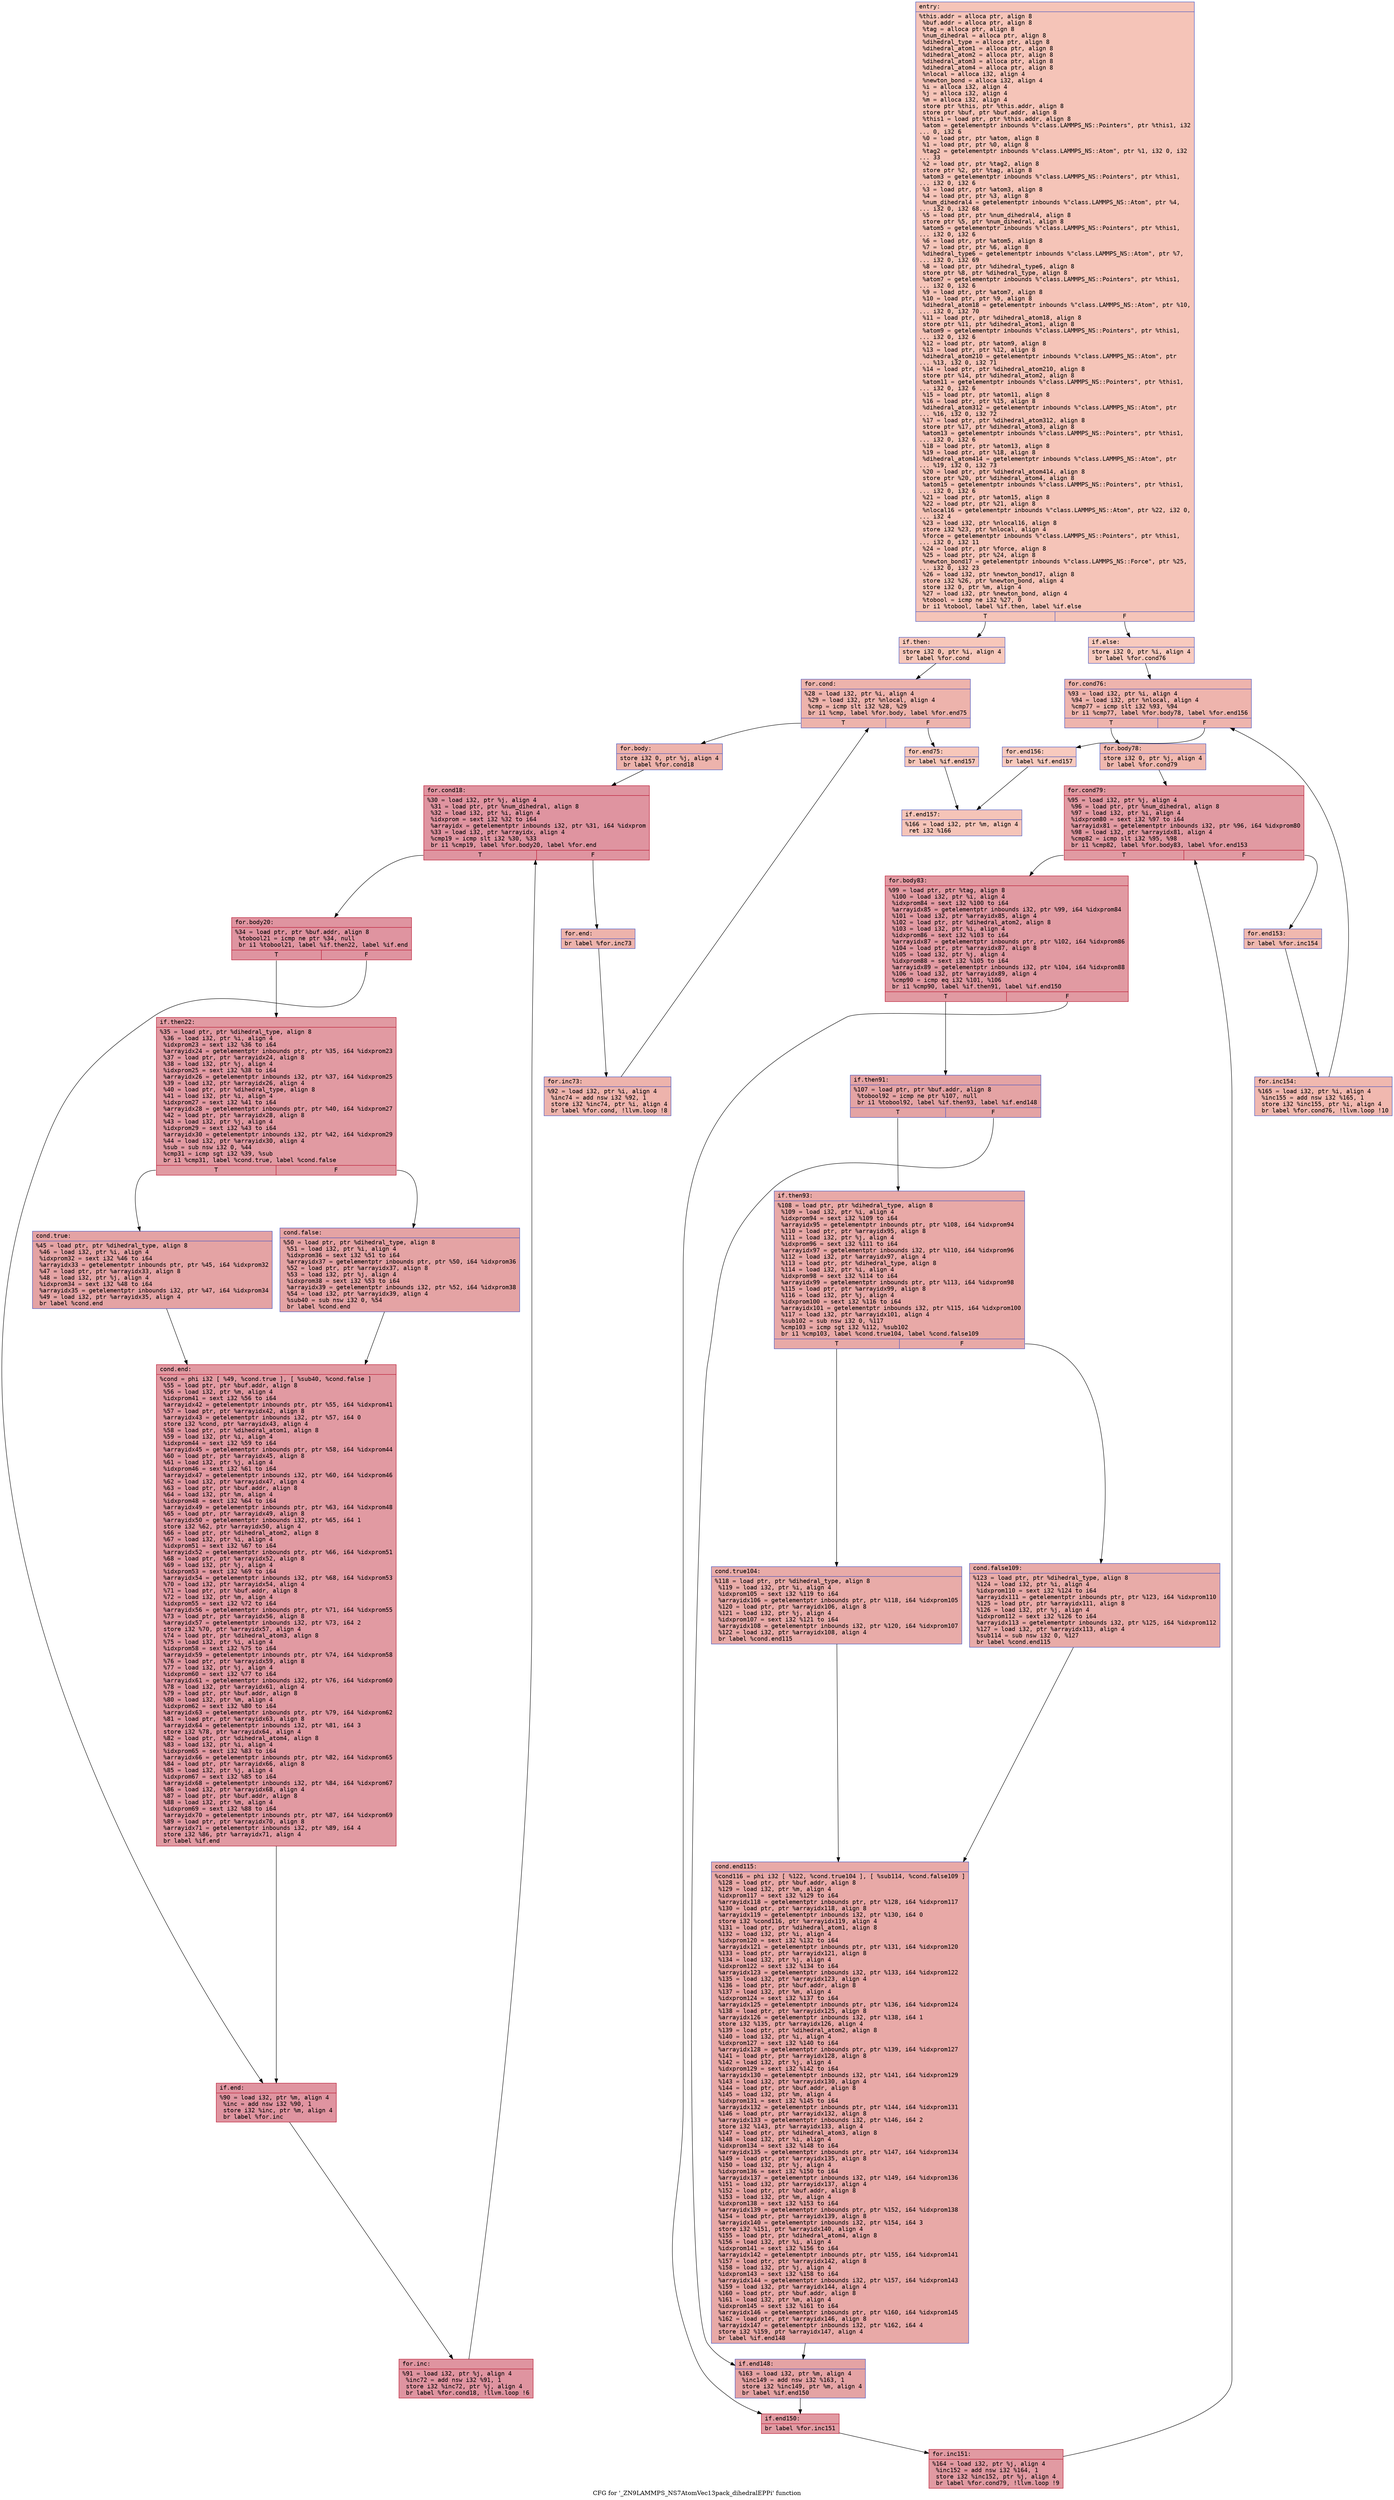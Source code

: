 digraph "CFG for '_ZN9LAMMPS_NS7AtomVec13pack_dihedralEPPi' function" {
	label="CFG for '_ZN9LAMMPS_NS7AtomVec13pack_dihedralEPPi' function";

	Node0x56285abc9740 [shape=record,color="#3d50c3ff", style=filled, fillcolor="#e97a5f70" fontname="Courier",label="{entry:\l|  %this.addr = alloca ptr, align 8\l  %buf.addr = alloca ptr, align 8\l  %tag = alloca ptr, align 8\l  %num_dihedral = alloca ptr, align 8\l  %dihedral_type = alloca ptr, align 8\l  %dihedral_atom1 = alloca ptr, align 8\l  %dihedral_atom2 = alloca ptr, align 8\l  %dihedral_atom3 = alloca ptr, align 8\l  %dihedral_atom4 = alloca ptr, align 8\l  %nlocal = alloca i32, align 4\l  %newton_bond = alloca i32, align 4\l  %i = alloca i32, align 4\l  %j = alloca i32, align 4\l  %m = alloca i32, align 4\l  store ptr %this, ptr %this.addr, align 8\l  store ptr %buf, ptr %buf.addr, align 8\l  %this1 = load ptr, ptr %this.addr, align 8\l  %atom = getelementptr inbounds %\"class.LAMMPS_NS::Pointers\", ptr %this1, i32\l... 0, i32 6\l  %0 = load ptr, ptr %atom, align 8\l  %1 = load ptr, ptr %0, align 8\l  %tag2 = getelementptr inbounds %\"class.LAMMPS_NS::Atom\", ptr %1, i32 0, i32\l... 33\l  %2 = load ptr, ptr %tag2, align 8\l  store ptr %2, ptr %tag, align 8\l  %atom3 = getelementptr inbounds %\"class.LAMMPS_NS::Pointers\", ptr %this1,\l... i32 0, i32 6\l  %3 = load ptr, ptr %atom3, align 8\l  %4 = load ptr, ptr %3, align 8\l  %num_dihedral4 = getelementptr inbounds %\"class.LAMMPS_NS::Atom\", ptr %4,\l... i32 0, i32 68\l  %5 = load ptr, ptr %num_dihedral4, align 8\l  store ptr %5, ptr %num_dihedral, align 8\l  %atom5 = getelementptr inbounds %\"class.LAMMPS_NS::Pointers\", ptr %this1,\l... i32 0, i32 6\l  %6 = load ptr, ptr %atom5, align 8\l  %7 = load ptr, ptr %6, align 8\l  %dihedral_type6 = getelementptr inbounds %\"class.LAMMPS_NS::Atom\", ptr %7,\l... i32 0, i32 69\l  %8 = load ptr, ptr %dihedral_type6, align 8\l  store ptr %8, ptr %dihedral_type, align 8\l  %atom7 = getelementptr inbounds %\"class.LAMMPS_NS::Pointers\", ptr %this1,\l... i32 0, i32 6\l  %9 = load ptr, ptr %atom7, align 8\l  %10 = load ptr, ptr %9, align 8\l  %dihedral_atom18 = getelementptr inbounds %\"class.LAMMPS_NS::Atom\", ptr %10,\l... i32 0, i32 70\l  %11 = load ptr, ptr %dihedral_atom18, align 8\l  store ptr %11, ptr %dihedral_atom1, align 8\l  %atom9 = getelementptr inbounds %\"class.LAMMPS_NS::Pointers\", ptr %this1,\l... i32 0, i32 6\l  %12 = load ptr, ptr %atom9, align 8\l  %13 = load ptr, ptr %12, align 8\l  %dihedral_atom210 = getelementptr inbounds %\"class.LAMMPS_NS::Atom\", ptr\l... %13, i32 0, i32 71\l  %14 = load ptr, ptr %dihedral_atom210, align 8\l  store ptr %14, ptr %dihedral_atom2, align 8\l  %atom11 = getelementptr inbounds %\"class.LAMMPS_NS::Pointers\", ptr %this1,\l... i32 0, i32 6\l  %15 = load ptr, ptr %atom11, align 8\l  %16 = load ptr, ptr %15, align 8\l  %dihedral_atom312 = getelementptr inbounds %\"class.LAMMPS_NS::Atom\", ptr\l... %16, i32 0, i32 72\l  %17 = load ptr, ptr %dihedral_atom312, align 8\l  store ptr %17, ptr %dihedral_atom3, align 8\l  %atom13 = getelementptr inbounds %\"class.LAMMPS_NS::Pointers\", ptr %this1,\l... i32 0, i32 6\l  %18 = load ptr, ptr %atom13, align 8\l  %19 = load ptr, ptr %18, align 8\l  %dihedral_atom414 = getelementptr inbounds %\"class.LAMMPS_NS::Atom\", ptr\l... %19, i32 0, i32 73\l  %20 = load ptr, ptr %dihedral_atom414, align 8\l  store ptr %20, ptr %dihedral_atom4, align 8\l  %atom15 = getelementptr inbounds %\"class.LAMMPS_NS::Pointers\", ptr %this1,\l... i32 0, i32 6\l  %21 = load ptr, ptr %atom15, align 8\l  %22 = load ptr, ptr %21, align 8\l  %nlocal16 = getelementptr inbounds %\"class.LAMMPS_NS::Atom\", ptr %22, i32 0,\l... i32 4\l  %23 = load i32, ptr %nlocal16, align 8\l  store i32 %23, ptr %nlocal, align 4\l  %force = getelementptr inbounds %\"class.LAMMPS_NS::Pointers\", ptr %this1,\l... i32 0, i32 11\l  %24 = load ptr, ptr %force, align 8\l  %25 = load ptr, ptr %24, align 8\l  %newton_bond17 = getelementptr inbounds %\"class.LAMMPS_NS::Force\", ptr %25,\l... i32 0, i32 23\l  %26 = load i32, ptr %newton_bond17, align 8\l  store i32 %26, ptr %newton_bond, align 4\l  store i32 0, ptr %m, align 4\l  %27 = load i32, ptr %newton_bond, align 4\l  %tobool = icmp ne i32 %27, 0\l  br i1 %tobool, label %if.then, label %if.else\l|{<s0>T|<s1>F}}"];
	Node0x56285abc9740:s0 -> Node0x56285abcf040[tooltip="entry -> if.then\nProbability 62.50%" ];
	Node0x56285abc9740:s1 -> Node0x56285abcf0b0[tooltip="entry -> if.else\nProbability 37.50%" ];
	Node0x56285abcf040 [shape=record,color="#3d50c3ff", style=filled, fillcolor="#ec7f6370" fontname="Courier",label="{if.then:\l|  store i32 0, ptr %i, align 4\l  br label %for.cond\l}"];
	Node0x56285abcf040 -> Node0x56285abcf270[tooltip="if.then -> for.cond\nProbability 100.00%" ];
	Node0x56285abcf270 [shape=record,color="#3d50c3ff", style=filled, fillcolor="#d6524470" fontname="Courier",label="{for.cond:\l|  %28 = load i32, ptr %i, align 4\l  %29 = load i32, ptr %nlocal, align 4\l  %cmp = icmp slt i32 %28, %29\l  br i1 %cmp, label %for.body, label %for.end75\l|{<s0>T|<s1>F}}"];
	Node0x56285abcf270:s0 -> Node0x56285abcf4e0[tooltip="for.cond -> for.body\nProbability 96.88%" ];
	Node0x56285abcf270:s1 -> Node0x56285abcf560[tooltip="for.cond -> for.end75\nProbability 3.12%" ];
	Node0x56285abcf4e0 [shape=record,color="#3d50c3ff", style=filled, fillcolor="#d6524470" fontname="Courier",label="{for.body:\l|  store i32 0, ptr %j, align 4\l  br label %for.cond18\l}"];
	Node0x56285abcf4e0 -> Node0x56285abcf730[tooltip="for.body -> for.cond18\nProbability 100.00%" ];
	Node0x56285abcf730 [shape=record,color="#b70d28ff", style=filled, fillcolor="#b70d2870" fontname="Courier",label="{for.cond18:\l|  %30 = load i32, ptr %j, align 4\l  %31 = load ptr, ptr %num_dihedral, align 8\l  %32 = load i32, ptr %i, align 4\l  %idxprom = sext i32 %32 to i64\l  %arrayidx = getelementptr inbounds i32, ptr %31, i64 %idxprom\l  %33 = load i32, ptr %arrayidx, align 4\l  %cmp19 = icmp slt i32 %30, %33\l  br i1 %cmp19, label %for.body20, label %for.end\l|{<s0>T|<s1>F}}"];
	Node0x56285abcf730:s0 -> Node0x56285abcfc30[tooltip="for.cond18 -> for.body20\nProbability 96.88%" ];
	Node0x56285abcf730:s1 -> Node0x56285abcfcb0[tooltip="for.cond18 -> for.end\nProbability 3.12%" ];
	Node0x56285abcfc30 [shape=record,color="#b70d28ff", style=filled, fillcolor="#b70d2870" fontname="Courier",label="{for.body20:\l|  %34 = load ptr, ptr %buf.addr, align 8\l  %tobool21 = icmp ne ptr %34, null\l  br i1 %tobool21, label %if.then22, label %if.end\l|{<s0>T|<s1>F}}"];
	Node0x56285abcfc30:s0 -> Node0x56285abcd7f0[tooltip="for.body20 -> if.then22\nProbability 62.50%" ];
	Node0x56285abcfc30:s1 -> Node0x56285abcd870[tooltip="for.body20 -> if.end\nProbability 37.50%" ];
	Node0x56285abcd7f0 [shape=record,color="#b70d28ff", style=filled, fillcolor="#bb1b2c70" fontname="Courier",label="{if.then22:\l|  %35 = load ptr, ptr %dihedral_type, align 8\l  %36 = load i32, ptr %i, align 4\l  %idxprom23 = sext i32 %36 to i64\l  %arrayidx24 = getelementptr inbounds ptr, ptr %35, i64 %idxprom23\l  %37 = load ptr, ptr %arrayidx24, align 8\l  %38 = load i32, ptr %j, align 4\l  %idxprom25 = sext i32 %38 to i64\l  %arrayidx26 = getelementptr inbounds i32, ptr %37, i64 %idxprom25\l  %39 = load i32, ptr %arrayidx26, align 4\l  %40 = load ptr, ptr %dihedral_type, align 8\l  %41 = load i32, ptr %i, align 4\l  %idxprom27 = sext i32 %41 to i64\l  %arrayidx28 = getelementptr inbounds ptr, ptr %40, i64 %idxprom27\l  %42 = load ptr, ptr %arrayidx28, align 8\l  %43 = load i32, ptr %j, align 4\l  %idxprom29 = sext i32 %43 to i64\l  %arrayidx30 = getelementptr inbounds i32, ptr %42, i64 %idxprom29\l  %44 = load i32, ptr %arrayidx30, align 4\l  %sub = sub nsw i32 0, %44\l  %cmp31 = icmp sgt i32 %39, %sub\l  br i1 %cmp31, label %cond.true, label %cond.false\l|{<s0>T|<s1>F}}"];
	Node0x56285abcd7f0:s0 -> Node0x56285abd1040[tooltip="if.then22 -> cond.true\nProbability 50.00%" ];
	Node0x56285abcd7f0:s1 -> Node0x56285abd10c0[tooltip="if.then22 -> cond.false\nProbability 50.00%" ];
	Node0x56285abd1040 [shape=record,color="#3d50c3ff", style=filled, fillcolor="#c32e3170" fontname="Courier",label="{cond.true:\l|  %45 = load ptr, ptr %dihedral_type, align 8\l  %46 = load i32, ptr %i, align 4\l  %idxprom32 = sext i32 %46 to i64\l  %arrayidx33 = getelementptr inbounds ptr, ptr %45, i64 %idxprom32\l  %47 = load ptr, ptr %arrayidx33, align 8\l  %48 = load i32, ptr %j, align 4\l  %idxprom34 = sext i32 %48 to i64\l  %arrayidx35 = getelementptr inbounds i32, ptr %47, i64 %idxprom34\l  %49 = load i32, ptr %arrayidx35, align 4\l  br label %cond.end\l}"];
	Node0x56285abd1040 -> Node0x56285abd1fc0[tooltip="cond.true -> cond.end\nProbability 100.00%" ];
	Node0x56285abd10c0 [shape=record,color="#3d50c3ff", style=filled, fillcolor="#c32e3170" fontname="Courier",label="{cond.false:\l|  %50 = load ptr, ptr %dihedral_type, align 8\l  %51 = load i32, ptr %i, align 4\l  %idxprom36 = sext i32 %51 to i64\l  %arrayidx37 = getelementptr inbounds ptr, ptr %50, i64 %idxprom36\l  %52 = load ptr, ptr %arrayidx37, align 8\l  %53 = load i32, ptr %j, align 4\l  %idxprom38 = sext i32 %53 to i64\l  %arrayidx39 = getelementptr inbounds i32, ptr %52, i64 %idxprom38\l  %54 = load i32, ptr %arrayidx39, align 4\l  %sub40 = sub nsw i32 0, %54\l  br label %cond.end\l}"];
	Node0x56285abd10c0 -> Node0x56285abd1fc0[tooltip="cond.false -> cond.end\nProbability 100.00%" ];
	Node0x56285abd1fc0 [shape=record,color="#b70d28ff", style=filled, fillcolor="#bb1b2c70" fontname="Courier",label="{cond.end:\l|  %cond = phi i32 [ %49, %cond.true ], [ %sub40, %cond.false ]\l  %55 = load ptr, ptr %buf.addr, align 8\l  %56 = load i32, ptr %m, align 4\l  %idxprom41 = sext i32 %56 to i64\l  %arrayidx42 = getelementptr inbounds ptr, ptr %55, i64 %idxprom41\l  %57 = load ptr, ptr %arrayidx42, align 8\l  %arrayidx43 = getelementptr inbounds i32, ptr %57, i64 0\l  store i32 %cond, ptr %arrayidx43, align 4\l  %58 = load ptr, ptr %dihedral_atom1, align 8\l  %59 = load i32, ptr %i, align 4\l  %idxprom44 = sext i32 %59 to i64\l  %arrayidx45 = getelementptr inbounds ptr, ptr %58, i64 %idxprom44\l  %60 = load ptr, ptr %arrayidx45, align 8\l  %61 = load i32, ptr %j, align 4\l  %idxprom46 = sext i32 %61 to i64\l  %arrayidx47 = getelementptr inbounds i32, ptr %60, i64 %idxprom46\l  %62 = load i32, ptr %arrayidx47, align 4\l  %63 = load ptr, ptr %buf.addr, align 8\l  %64 = load i32, ptr %m, align 4\l  %idxprom48 = sext i32 %64 to i64\l  %arrayidx49 = getelementptr inbounds ptr, ptr %63, i64 %idxprom48\l  %65 = load ptr, ptr %arrayidx49, align 8\l  %arrayidx50 = getelementptr inbounds i32, ptr %65, i64 1\l  store i32 %62, ptr %arrayidx50, align 4\l  %66 = load ptr, ptr %dihedral_atom2, align 8\l  %67 = load i32, ptr %i, align 4\l  %idxprom51 = sext i32 %67 to i64\l  %arrayidx52 = getelementptr inbounds ptr, ptr %66, i64 %idxprom51\l  %68 = load ptr, ptr %arrayidx52, align 8\l  %69 = load i32, ptr %j, align 4\l  %idxprom53 = sext i32 %69 to i64\l  %arrayidx54 = getelementptr inbounds i32, ptr %68, i64 %idxprom53\l  %70 = load i32, ptr %arrayidx54, align 4\l  %71 = load ptr, ptr %buf.addr, align 8\l  %72 = load i32, ptr %m, align 4\l  %idxprom55 = sext i32 %72 to i64\l  %arrayidx56 = getelementptr inbounds ptr, ptr %71, i64 %idxprom55\l  %73 = load ptr, ptr %arrayidx56, align 8\l  %arrayidx57 = getelementptr inbounds i32, ptr %73, i64 2\l  store i32 %70, ptr %arrayidx57, align 4\l  %74 = load ptr, ptr %dihedral_atom3, align 8\l  %75 = load i32, ptr %i, align 4\l  %idxprom58 = sext i32 %75 to i64\l  %arrayidx59 = getelementptr inbounds ptr, ptr %74, i64 %idxprom58\l  %76 = load ptr, ptr %arrayidx59, align 8\l  %77 = load i32, ptr %j, align 4\l  %idxprom60 = sext i32 %77 to i64\l  %arrayidx61 = getelementptr inbounds i32, ptr %76, i64 %idxprom60\l  %78 = load i32, ptr %arrayidx61, align 4\l  %79 = load ptr, ptr %buf.addr, align 8\l  %80 = load i32, ptr %m, align 4\l  %idxprom62 = sext i32 %80 to i64\l  %arrayidx63 = getelementptr inbounds ptr, ptr %79, i64 %idxprom62\l  %81 = load ptr, ptr %arrayidx63, align 8\l  %arrayidx64 = getelementptr inbounds i32, ptr %81, i64 3\l  store i32 %78, ptr %arrayidx64, align 4\l  %82 = load ptr, ptr %dihedral_atom4, align 8\l  %83 = load i32, ptr %i, align 4\l  %idxprom65 = sext i32 %83 to i64\l  %arrayidx66 = getelementptr inbounds ptr, ptr %82, i64 %idxprom65\l  %84 = load ptr, ptr %arrayidx66, align 8\l  %85 = load i32, ptr %j, align 4\l  %idxprom67 = sext i32 %85 to i64\l  %arrayidx68 = getelementptr inbounds i32, ptr %84, i64 %idxprom67\l  %86 = load i32, ptr %arrayidx68, align 4\l  %87 = load ptr, ptr %buf.addr, align 8\l  %88 = load i32, ptr %m, align 4\l  %idxprom69 = sext i32 %88 to i64\l  %arrayidx70 = getelementptr inbounds ptr, ptr %87, i64 %idxprom69\l  %89 = load ptr, ptr %arrayidx70, align 8\l  %arrayidx71 = getelementptr inbounds i32, ptr %89, i64 4\l  store i32 %86, ptr %arrayidx71, align 4\l  br label %if.end\l}"];
	Node0x56285abd1fc0 -> Node0x56285abcd870[tooltip="cond.end -> if.end\nProbability 100.00%" ];
	Node0x56285abcd870 [shape=record,color="#b70d28ff", style=filled, fillcolor="#b70d2870" fontname="Courier",label="{if.end:\l|  %90 = load i32, ptr %m, align 4\l  %inc = add nsw i32 %90, 1\l  store i32 %inc, ptr %m, align 4\l  br label %for.inc\l}"];
	Node0x56285abcd870 -> Node0x56285abd5af0[tooltip="if.end -> for.inc\nProbability 100.00%" ];
	Node0x56285abd5af0 [shape=record,color="#b70d28ff", style=filled, fillcolor="#b70d2870" fontname="Courier",label="{for.inc:\l|  %91 = load i32, ptr %j, align 4\l  %inc72 = add nsw i32 %91, 1\l  store i32 %inc72, ptr %j, align 4\l  br label %for.cond18, !llvm.loop !6\l}"];
	Node0x56285abd5af0 -> Node0x56285abcf730[tooltip="for.inc -> for.cond18\nProbability 100.00%" ];
	Node0x56285abcfcb0 [shape=record,color="#3d50c3ff", style=filled, fillcolor="#d6524470" fontname="Courier",label="{for.end:\l|  br label %for.inc73\l}"];
	Node0x56285abcfcb0 -> Node0x56285abd5ee0[tooltip="for.end -> for.inc73\nProbability 100.00%" ];
	Node0x56285abd5ee0 [shape=record,color="#3d50c3ff", style=filled, fillcolor="#d6524470" fontname="Courier",label="{for.inc73:\l|  %92 = load i32, ptr %i, align 4\l  %inc74 = add nsw i32 %92, 1\l  store i32 %inc74, ptr %i, align 4\l  br label %for.cond, !llvm.loop !8\l}"];
	Node0x56285abd5ee0 -> Node0x56285abcf270[tooltip="for.inc73 -> for.cond\nProbability 100.00%" ];
	Node0x56285abcf560 [shape=record,color="#3d50c3ff", style=filled, fillcolor="#ec7f6370" fontname="Courier",label="{for.end75:\l|  br label %if.end157\l}"];
	Node0x56285abcf560 -> Node0x56285abd6360[tooltip="for.end75 -> if.end157\nProbability 100.00%" ];
	Node0x56285abcf0b0 [shape=record,color="#3d50c3ff", style=filled, fillcolor="#ef886b70" fontname="Courier",label="{if.else:\l|  store i32 0, ptr %i, align 4\l  br label %for.cond76\l}"];
	Node0x56285abcf0b0 -> Node0x56285abd64f0[tooltip="if.else -> for.cond76\nProbability 100.00%" ];
	Node0x56285abd64f0 [shape=record,color="#3d50c3ff", style=filled, fillcolor="#d8564670" fontname="Courier",label="{for.cond76:\l|  %93 = load i32, ptr %i, align 4\l  %94 = load i32, ptr %nlocal, align 4\l  %cmp77 = icmp slt i32 %93, %94\l  br i1 %cmp77, label %for.body78, label %for.end156\l|{<s0>T|<s1>F}}"];
	Node0x56285abd64f0:s0 -> Node0x56285abd6790[tooltip="for.cond76 -> for.body78\nProbability 96.88%" ];
	Node0x56285abd64f0:s1 -> Node0x56285abd6810[tooltip="for.cond76 -> for.end156\nProbability 3.12%" ];
	Node0x56285abd6790 [shape=record,color="#3d50c3ff", style=filled, fillcolor="#dc5d4a70" fontname="Courier",label="{for.body78:\l|  store i32 0, ptr %j, align 4\l  br label %for.cond79\l}"];
	Node0x56285abd6790 -> Node0x56285abd69e0[tooltip="for.body78 -> for.cond79\nProbability 100.00%" ];
	Node0x56285abd69e0 [shape=record,color="#b70d28ff", style=filled, fillcolor="#bb1b2c70" fontname="Courier",label="{for.cond79:\l|  %95 = load i32, ptr %j, align 4\l  %96 = load ptr, ptr %num_dihedral, align 8\l  %97 = load i32, ptr %i, align 4\l  %idxprom80 = sext i32 %97 to i64\l  %arrayidx81 = getelementptr inbounds i32, ptr %96, i64 %idxprom80\l  %98 = load i32, ptr %arrayidx81, align 4\l  %cmp82 = icmp slt i32 %95, %98\l  br i1 %cmp82, label %for.body83, label %for.end153\l|{<s0>T|<s1>F}}"];
	Node0x56285abd69e0:s0 -> Node0x56285abd18e0[tooltip="for.cond79 -> for.body83\nProbability 96.88%" ];
	Node0x56285abd69e0:s1 -> Node0x56285abd1960[tooltip="for.cond79 -> for.end153\nProbability 3.12%" ];
	Node0x56285abd18e0 [shape=record,color="#b70d28ff", style=filled, fillcolor="#bb1b2c70" fontname="Courier",label="{for.body83:\l|  %99 = load ptr, ptr %tag, align 8\l  %100 = load i32, ptr %i, align 4\l  %idxprom84 = sext i32 %100 to i64\l  %arrayidx85 = getelementptr inbounds i32, ptr %99, i64 %idxprom84\l  %101 = load i32, ptr %arrayidx85, align 4\l  %102 = load ptr, ptr %dihedral_atom2, align 8\l  %103 = load i32, ptr %i, align 4\l  %idxprom86 = sext i32 %103 to i64\l  %arrayidx87 = getelementptr inbounds ptr, ptr %102, i64 %idxprom86\l  %104 = load ptr, ptr %arrayidx87, align 8\l  %105 = load i32, ptr %j, align 4\l  %idxprom88 = sext i32 %105 to i64\l  %arrayidx89 = getelementptr inbounds i32, ptr %104, i64 %idxprom88\l  %106 = load i32, ptr %arrayidx89, align 4\l  %cmp90 = icmp eq i32 %101, %106\l  br i1 %cmp90, label %if.then91, label %if.end150\l|{<s0>T|<s1>F}}"];
	Node0x56285abd18e0:s0 -> Node0x56285abd81a0[tooltip="for.body83 -> if.then91\nProbability 50.00%" ];
	Node0x56285abd18e0:s1 -> Node0x56285abd8220[tooltip="for.body83 -> if.end150\nProbability 50.00%" ];
	Node0x56285abd81a0 [shape=record,color="#3d50c3ff", style=filled, fillcolor="#c32e3170" fontname="Courier",label="{if.then91:\l|  %107 = load ptr, ptr %buf.addr, align 8\l  %tobool92 = icmp ne ptr %107, null\l  br i1 %tobool92, label %if.then93, label %if.end148\l|{<s0>T|<s1>F}}"];
	Node0x56285abd81a0:s0 -> Node0x56285abd84f0[tooltip="if.then91 -> if.then93\nProbability 62.50%" ];
	Node0x56285abd81a0:s1 -> Node0x56285abd8570[tooltip="if.then91 -> if.end148\nProbability 37.50%" ];
	Node0x56285abd84f0 [shape=record,color="#3d50c3ff", style=filled, fillcolor="#ca3b3770" fontname="Courier",label="{if.then93:\l|  %108 = load ptr, ptr %dihedral_type, align 8\l  %109 = load i32, ptr %i, align 4\l  %idxprom94 = sext i32 %109 to i64\l  %arrayidx95 = getelementptr inbounds ptr, ptr %108, i64 %idxprom94\l  %110 = load ptr, ptr %arrayidx95, align 8\l  %111 = load i32, ptr %j, align 4\l  %idxprom96 = sext i32 %111 to i64\l  %arrayidx97 = getelementptr inbounds i32, ptr %110, i64 %idxprom96\l  %112 = load i32, ptr %arrayidx97, align 4\l  %113 = load ptr, ptr %dihedral_type, align 8\l  %114 = load i32, ptr %i, align 4\l  %idxprom98 = sext i32 %114 to i64\l  %arrayidx99 = getelementptr inbounds ptr, ptr %113, i64 %idxprom98\l  %115 = load ptr, ptr %arrayidx99, align 8\l  %116 = load i32, ptr %j, align 4\l  %idxprom100 = sext i32 %116 to i64\l  %arrayidx101 = getelementptr inbounds i32, ptr %115, i64 %idxprom100\l  %117 = load i32, ptr %arrayidx101, align 4\l  %sub102 = sub nsw i32 0, %117\l  %cmp103 = icmp sgt i32 %112, %sub102\l  br i1 %cmp103, label %cond.true104, label %cond.false109\l|{<s0>T|<s1>F}}"];
	Node0x56285abd84f0:s0 -> Node0x56285abd9320[tooltip="if.then93 -> cond.true104\nProbability 50.00%" ];
	Node0x56285abd84f0:s1 -> Node0x56285abd93a0[tooltip="if.then93 -> cond.false109\nProbability 50.00%" ];
	Node0x56285abd9320 [shape=record,color="#3d50c3ff", style=filled, fillcolor="#cc403a70" fontname="Courier",label="{cond.true104:\l|  %118 = load ptr, ptr %dihedral_type, align 8\l  %119 = load i32, ptr %i, align 4\l  %idxprom105 = sext i32 %119 to i64\l  %arrayidx106 = getelementptr inbounds ptr, ptr %118, i64 %idxprom105\l  %120 = load ptr, ptr %arrayidx106, align 8\l  %121 = load i32, ptr %j, align 4\l  %idxprom107 = sext i32 %121 to i64\l  %arrayidx108 = getelementptr inbounds i32, ptr %120, i64 %idxprom107\l  %122 = load i32, ptr %arrayidx108, align 4\l  br label %cond.end115\l}"];
	Node0x56285abd9320 -> Node0x56285abd9a90[tooltip="cond.true104 -> cond.end115\nProbability 100.00%" ];
	Node0x56285abd93a0 [shape=record,color="#3d50c3ff", style=filled, fillcolor="#cc403a70" fontname="Courier",label="{cond.false109:\l|  %123 = load ptr, ptr %dihedral_type, align 8\l  %124 = load i32, ptr %i, align 4\l  %idxprom110 = sext i32 %124 to i64\l  %arrayidx111 = getelementptr inbounds ptr, ptr %123, i64 %idxprom110\l  %125 = load ptr, ptr %arrayidx111, align 8\l  %126 = load i32, ptr %j, align 4\l  %idxprom112 = sext i32 %126 to i64\l  %arrayidx113 = getelementptr inbounds i32, ptr %125, i64 %idxprom112\l  %127 = load i32, ptr %arrayidx113, align 4\l  %sub114 = sub nsw i32 0, %127\l  br label %cond.end115\l}"];
	Node0x56285abd93a0 -> Node0x56285abd9a90[tooltip="cond.false109 -> cond.end115\nProbability 100.00%" ];
	Node0x56285abd9a90 [shape=record,color="#3d50c3ff", style=filled, fillcolor="#ca3b3770" fontname="Courier",label="{cond.end115:\l|  %cond116 = phi i32 [ %122, %cond.true104 ], [ %sub114, %cond.false109 ]\l  %128 = load ptr, ptr %buf.addr, align 8\l  %129 = load i32, ptr %m, align 4\l  %idxprom117 = sext i32 %129 to i64\l  %arrayidx118 = getelementptr inbounds ptr, ptr %128, i64 %idxprom117\l  %130 = load ptr, ptr %arrayidx118, align 8\l  %arrayidx119 = getelementptr inbounds i32, ptr %130, i64 0\l  store i32 %cond116, ptr %arrayidx119, align 4\l  %131 = load ptr, ptr %dihedral_atom1, align 8\l  %132 = load i32, ptr %i, align 4\l  %idxprom120 = sext i32 %132 to i64\l  %arrayidx121 = getelementptr inbounds ptr, ptr %131, i64 %idxprom120\l  %133 = load ptr, ptr %arrayidx121, align 8\l  %134 = load i32, ptr %j, align 4\l  %idxprom122 = sext i32 %134 to i64\l  %arrayidx123 = getelementptr inbounds i32, ptr %133, i64 %idxprom122\l  %135 = load i32, ptr %arrayidx123, align 4\l  %136 = load ptr, ptr %buf.addr, align 8\l  %137 = load i32, ptr %m, align 4\l  %idxprom124 = sext i32 %137 to i64\l  %arrayidx125 = getelementptr inbounds ptr, ptr %136, i64 %idxprom124\l  %138 = load ptr, ptr %arrayidx125, align 8\l  %arrayidx126 = getelementptr inbounds i32, ptr %138, i64 1\l  store i32 %135, ptr %arrayidx126, align 4\l  %139 = load ptr, ptr %dihedral_atom2, align 8\l  %140 = load i32, ptr %i, align 4\l  %idxprom127 = sext i32 %140 to i64\l  %arrayidx128 = getelementptr inbounds ptr, ptr %139, i64 %idxprom127\l  %141 = load ptr, ptr %arrayidx128, align 8\l  %142 = load i32, ptr %j, align 4\l  %idxprom129 = sext i32 %142 to i64\l  %arrayidx130 = getelementptr inbounds i32, ptr %141, i64 %idxprom129\l  %143 = load i32, ptr %arrayidx130, align 4\l  %144 = load ptr, ptr %buf.addr, align 8\l  %145 = load i32, ptr %m, align 4\l  %idxprom131 = sext i32 %145 to i64\l  %arrayidx132 = getelementptr inbounds ptr, ptr %144, i64 %idxprom131\l  %146 = load ptr, ptr %arrayidx132, align 8\l  %arrayidx133 = getelementptr inbounds i32, ptr %146, i64 2\l  store i32 %143, ptr %arrayidx133, align 4\l  %147 = load ptr, ptr %dihedral_atom3, align 8\l  %148 = load i32, ptr %i, align 4\l  %idxprom134 = sext i32 %148 to i64\l  %arrayidx135 = getelementptr inbounds ptr, ptr %147, i64 %idxprom134\l  %149 = load ptr, ptr %arrayidx135, align 8\l  %150 = load i32, ptr %j, align 4\l  %idxprom136 = sext i32 %150 to i64\l  %arrayidx137 = getelementptr inbounds i32, ptr %149, i64 %idxprom136\l  %151 = load i32, ptr %arrayidx137, align 4\l  %152 = load ptr, ptr %buf.addr, align 8\l  %153 = load i32, ptr %m, align 4\l  %idxprom138 = sext i32 %153 to i64\l  %arrayidx139 = getelementptr inbounds ptr, ptr %152, i64 %idxprom138\l  %154 = load ptr, ptr %arrayidx139, align 8\l  %arrayidx140 = getelementptr inbounds i32, ptr %154, i64 3\l  store i32 %151, ptr %arrayidx140, align 4\l  %155 = load ptr, ptr %dihedral_atom4, align 8\l  %156 = load i32, ptr %i, align 4\l  %idxprom141 = sext i32 %156 to i64\l  %arrayidx142 = getelementptr inbounds ptr, ptr %155, i64 %idxprom141\l  %157 = load ptr, ptr %arrayidx142, align 8\l  %158 = load i32, ptr %j, align 4\l  %idxprom143 = sext i32 %158 to i64\l  %arrayidx144 = getelementptr inbounds i32, ptr %157, i64 %idxprom143\l  %159 = load i32, ptr %arrayidx144, align 4\l  %160 = load ptr, ptr %buf.addr, align 8\l  %161 = load i32, ptr %m, align 4\l  %idxprom145 = sext i32 %161 to i64\l  %arrayidx146 = getelementptr inbounds ptr, ptr %160, i64 %idxprom145\l  %162 = load ptr, ptr %arrayidx146, align 8\l  %arrayidx147 = getelementptr inbounds i32, ptr %162, i64 4\l  store i32 %159, ptr %arrayidx147, align 4\l  br label %if.end148\l}"];
	Node0x56285abd9a90 -> Node0x56285abd8570[tooltip="cond.end115 -> if.end148\nProbability 100.00%" ];
	Node0x56285abd8570 [shape=record,color="#3d50c3ff", style=filled, fillcolor="#c32e3170" fontname="Courier",label="{if.end148:\l|  %163 = load i32, ptr %m, align 4\l  %inc149 = add nsw i32 %163, 1\l  store i32 %inc149, ptr %m, align 4\l  br label %if.end150\l}"];
	Node0x56285abd8570 -> Node0x56285abd8220[tooltip="if.end148 -> if.end150\nProbability 100.00%" ];
	Node0x56285abd8220 [shape=record,color="#b70d28ff", style=filled, fillcolor="#bb1b2c70" fontname="Courier",label="{if.end150:\l|  br label %for.inc151\l}"];
	Node0x56285abd8220 -> Node0x56285abdd030[tooltip="if.end150 -> for.inc151\nProbability 100.00%" ];
	Node0x56285abdd030 [shape=record,color="#b70d28ff", style=filled, fillcolor="#bb1b2c70" fontname="Courier",label="{for.inc151:\l|  %164 = load i32, ptr %j, align 4\l  %inc152 = add nsw i32 %164, 1\l  store i32 %inc152, ptr %j, align 4\l  br label %for.cond79, !llvm.loop !9\l}"];
	Node0x56285abdd030 -> Node0x56285abd69e0[tooltip="for.inc151 -> for.cond79\nProbability 100.00%" ];
	Node0x56285abd1960 [shape=record,color="#3d50c3ff", style=filled, fillcolor="#dc5d4a70" fontname="Courier",label="{for.end153:\l|  br label %for.inc154\l}"];
	Node0x56285abd1960 -> Node0x56285abdd4b0[tooltip="for.end153 -> for.inc154\nProbability 100.00%" ];
	Node0x56285abdd4b0 [shape=record,color="#3d50c3ff", style=filled, fillcolor="#dc5d4a70" fontname="Courier",label="{for.inc154:\l|  %165 = load i32, ptr %i, align 4\l  %inc155 = add nsw i32 %165, 1\l  store i32 %inc155, ptr %i, align 4\l  br label %for.cond76, !llvm.loop !10\l}"];
	Node0x56285abdd4b0 -> Node0x56285abd64f0[tooltip="for.inc154 -> for.cond76\nProbability 100.00%" ];
	Node0x56285abd6810 [shape=record,color="#3d50c3ff", style=filled, fillcolor="#ef886b70" fontname="Courier",label="{for.end156:\l|  br label %if.end157\l}"];
	Node0x56285abd6810 -> Node0x56285abd6360[tooltip="for.end156 -> if.end157\nProbability 100.00%" ];
	Node0x56285abd6360 [shape=record,color="#3d50c3ff", style=filled, fillcolor="#e97a5f70" fontname="Courier",label="{if.end157:\l|  %166 = load i32, ptr %m, align 4\l  ret i32 %166\l}"];
}
